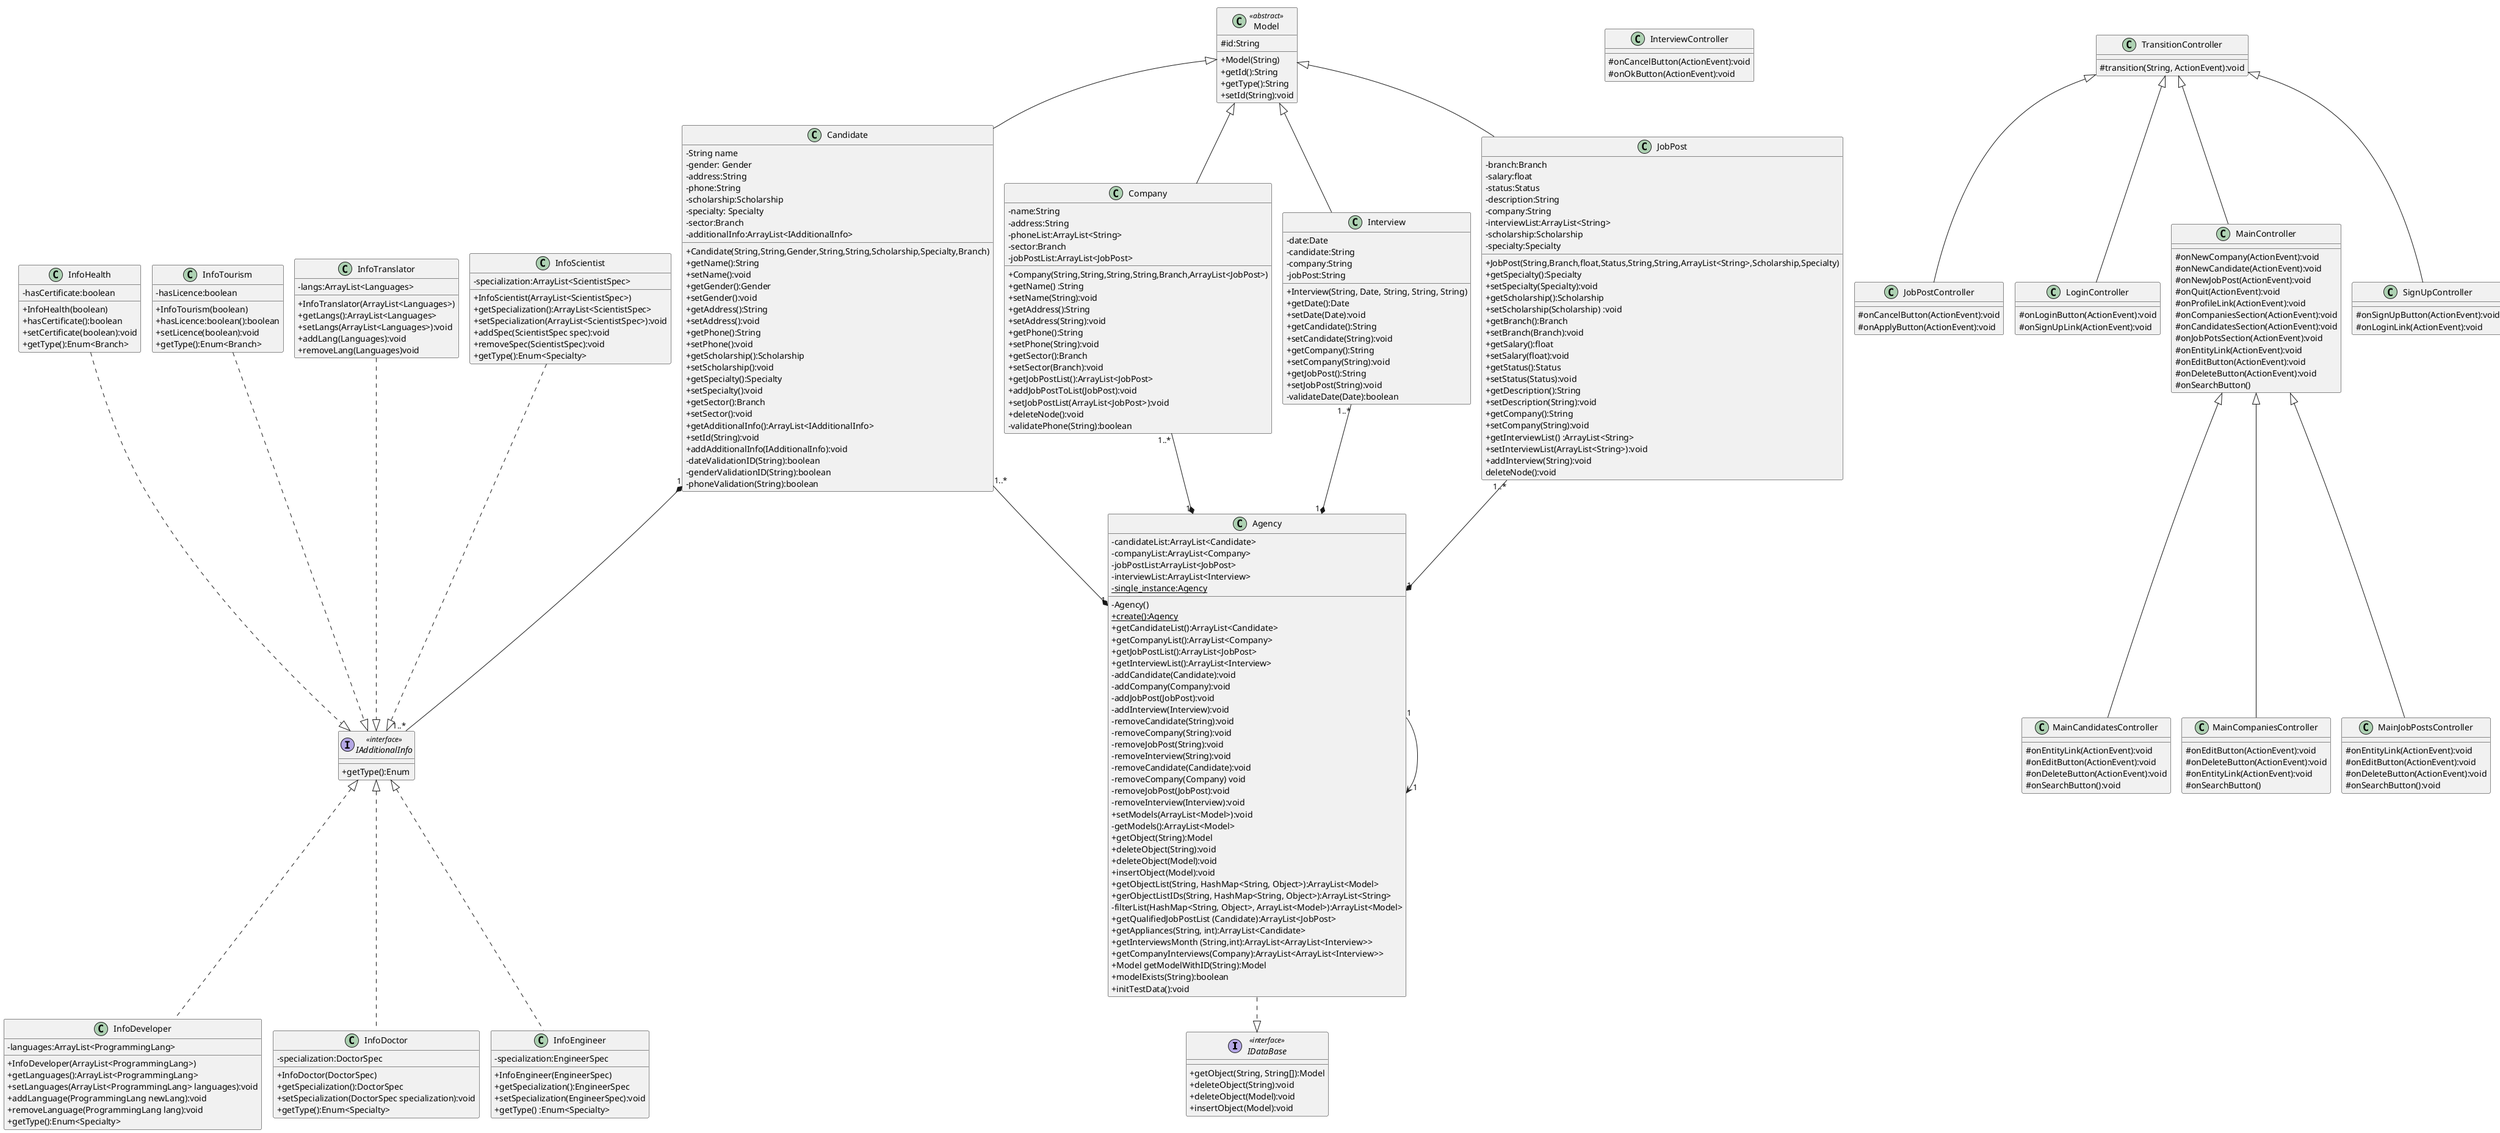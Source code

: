 @startuml
skinparam classAttributeIconSize 0
!pragma layout smetana

interface IDataBase<<interface>>{
    +getObject(String, String[]):Model
    +deleteObject(String):void
    +deleteObject(Model):void
    +insertObject(Model):void

}
interface IAdditionalInfo <<interface>>{
    +getType():Enum
}

Agency ..|> IDataBase
class Agency {
    - candidateList:ArrayList<Candidate>
    - companyList:ArrayList<Company>
    - jobPostList:ArrayList<JobPost>
    - interviewList:ArrayList<Interview>
    - {static}single_instance:Agency
    - Agency()
    + {static}create():Agency
    + getCandidateList():ArrayList<Candidate>
    + getCompanyList():ArrayList<Company>
    + getJobPostList():ArrayList<JobPost>
    + getInterviewList():ArrayList<Interview>
    - addCandidate(Candidate):void
    - addCompany(Company):void
    - addJobPost(JobPost):void
    - addInterview(Interview):void
    - removeCandidate(String):void
    - removeCompany(String):void
    - removeJobPost(String):void
    - removeInterview(String):void
    - removeCandidate(Candidate):void
    - removeCompany(Company) void
    - removeJobPost(JobPost):void
    - removeInterview(Interview):void
    + setModels(ArrayList<Model>):void
    - getModels():ArrayList<Model>
    + getObject(String):Model
    + deleteObject(String):void
    + deleteObject(Model):void
    + insertObject(Model):void
    + getObjectList(String, HashMap<String, Object>):ArrayList<Model>
    + gerObjectListIDs(String, HashMap<String, Object>):ArrayList<String>
    - filterList(HashMap<String, Object>, ArrayList<Model>):ArrayList<Model>
    + getQualifiedJobPostList (Candidate):ArrayList<JobPost>
    + getAppliances(String, int):ArrayList<Candidate>
    + getInterviewsMonth (String,int):ArrayList<ArrayList<Interview>>
    + getCompanyInterviews(Company):ArrayList<ArrayList<Interview>>
    + Model getModelWithID(String):Model
    + modelExists(String):boolean
    + initTestData():void
}
class Model<<abstract>>{
    #id:String
    +Model(String)
    +getId():String
    +getType():String
    +setId(String):void
}

class Candidate extends Model{
    -String name
    -gender: Gender
    -address:String
    -phone:String
    -scholarship:Scholarship
    -specialty: Specialty
    -sector:Branch
    -additionalInfo:ArrayList<IAdditionalInfo>
    +Candidate(String,String,Gender,String,String,Scholarship,Specialty,Branch)
    +getName():String
    +setName():void
    +getGender():Gender
    +setGender():void
    +getAddress():String
    +setAddress():void
    +getPhone():String
    +setPhone():void
    +getScholarship():Scholarship
    +setScholarship():void
    +getSpecialty():Specialty
    +setSpecialty():void
    +getSector():Branch
    +setSector():void
    +getAdditionalInfo():ArrayList<IAdditionalInfo>
    +setId(String):void
    + addAdditionalInfo(IAdditionalInfo):void
    -dateValidationID(String):boolean
    -genderValidationID(String):boolean
    -phoneValidation(String):boolean
}

class Company extends Model{
    -name:String
    -address:String
    -phoneList:ArrayList<String>
    -sector:Branch
    -jobPostList:ArrayList<JobPost>
    +Company(String,String,String,String,Branch,ArrayList<JobPost>)
    +getName() :String
    +setName(String):void
    +getAddress():String
    +setAddress(String):void
    +getPhone():String
    +setPhone(String):void
    +getSector():Branch
    +setSector(Branch):void
    +getJobPostList():ArrayList<JobPost>
    +addJobPostToList(JobPost):void
    +setJobPostList(ArrayList<JobPost>):void
    +deleteNode():void
    -validatePhone(String):boolean
}


class Interview extends Model{
    -date:Date
    -candidate:String
    -company:String
    -jobPost:String
    +Interview(String, Date, String, String, String)
    +getDate():Date
    +setDate(Date):void
    +getCandidate():String
    +setCandidate(String):void
    +getCompany():String
    +setCompany(String):void
    +getJobPost():String
    +setJobPost(String):void
    -validateDate(Date):boolean
}

class JobPost extends Model{
    -branch:Branch
    -salary:float
    -status:Status
    -description:String
    -company:String
    -interviewList:ArrayList<String>
    -scholarship:Scholarship
    -specialty:Specialty
    +JobPost(String,Branch,float,Status,String,String,ArrayList<String>,Scholarship,Specialty)
    +getSpecialty():Specialty
    +setSpecialty(Specialty):void
    +getScholarship():Scholarship
    +setScholarship(Scholarship) :void
    +getBranch():Branch
    +setBranch(Branch):void
    +getSalary():float
    +setSalary(float):void
    +getStatus():Status
    +setStatus(Status):void
    +getDescription():String
    +setDescription(String):void
    +getCompany():String
    +setCompany(String):void
    +getInterviewList() :ArrayList<String>
    +setInterviewList(ArrayList<String>):void
    +addInterview(String):void
    deleteNode():void
}

class InfoDeveloper implements IAdditionalInfo{
    -languages:ArrayList<ProgrammingLang>
    +InfoDeveloper(ArrayList<ProgrammingLang>)
    +getLanguages():ArrayList<ProgrammingLang>
    +setLanguages(ArrayList<ProgrammingLang> languages):void
    +addLanguage(ProgrammingLang newLang):void
    +removeLanguage(ProgrammingLang lang):void
    +getType():Enum<Specialty>
}

class InfoDoctor implements IAdditionalInfo{
    -specialization:DoctorSpec
    +InfoDoctor(DoctorSpec)
    +getSpecialization():DoctorSpec
    +setSpecialization(DoctorSpec specialization):void
    +getType():Enum<Specialty>
}

class InfoEngineer implements IAdditionalInfo{
    -specialization:EngineerSpec
    +InfoEngineer(EngineerSpec)
    +getSpecialization():EngineerSpec
    +setSpecialization(EngineerSpec):void
    +getType() :Enum<Specialty>
}

class InfoHealth{
    -hasCertificate:boolean
    +InfoHealth(boolean)
    +hasCertificate():boolean
    +setCertificate(boolean):void
    +getType():Enum<Branch>
}
class InfoTourism{
    -hasLicence:boolean
    +InfoTourism(boolean)
    +hasLicence:boolean():boolean
    +setLicence(boolean):void
    +getType():Enum<Branch>
}

class InfoTranslator{
    -langs:ArrayList<Languages>
    +InfoTranslator(ArrayList<Languages>)
    +getLangs():ArrayList<Languages>
    +setLangs(ArrayList<Languages>):void
    +addLang(Languages):void
    +removeLang(Languages)void
}

class InfoScientist{
    -specialization:ArrayList<ScientistSpec>
    +InfoScientist(ArrayList<ScientistSpec>)
    +getSpecialization():ArrayList<ScientistSpec>
    +setSpecialization(ArrayList<ScientistSpec>):void
    +addSpec(ScientistSpec spec):void
    +removeSpec(ScientistSpec):void
    +getType():Enum<Specialty>
}

class InterviewController {
    #onCancelButton(ActionEvent):void
    #onOkButton(ActionEvent):void
}

class JobPostController extends TransitionController{
    #onCancelButton(ActionEvent):void
    #onApplyButton(ActionEvent):void
}

class LoginController extends TransitionController {
    #onLoginButton(ActionEvent):void
    #onSignUpLink(ActionEvent):void
}

class MainCandidatesController extends MainController {
    #onEntityLink(ActionEvent):void
    #onEditButton(ActionEvent):void
    #onDeleteButton(ActionEvent):void
    #onSearchButton():void
}

class MainCompaniesController extends  MainController{
    #onEditButton(ActionEvent):void
    #onDeleteButton(ActionEvent):void
    #onEntityLink(ActionEvent):void
    #onSearchButton()
}
class MainController extends TransitionController{
    #onNewCompany(ActionEvent):void
    #onNewCandidate(ActionEvent):void
    #onNewJobPost(ActionEvent):void
    #onQuit(ActionEvent):void
    #onProfileLink(ActionEvent):void
    #onCompaniesSection(ActionEvent):void
    #onCandidatesSection(ActionEvent):void
    #onJobPotsSection(ActionEvent):void
    #onEntityLink(ActionEvent):void
    #onEditButton(ActionEvent):void
    #onDeleteButton(ActionEvent):void
    #onSearchButton()
}

class SignUpController extends TransitionController{
    #onSignUpButton(ActionEvent):void
    #onLoginLink(ActionEvent):void
}

class MainJobPostsController extends MainController {
    #onEntityLink(ActionEvent):void
    #onEditButton(ActionEvent):void
    #onDeleteButton(ActionEvent):void
    #onSearchButton():void
}

class TransitionController {
    #transition(String, ActionEvent):void
}

Candidate"1..*" --* "1 "Agency
Company"1..*" --* "1 "Agency
JobPost"1..*" --* "1 "Agency
Interview"1..*" --* "1 "Agency

InfoHealth ..|> IAdditionalInfo
InfoScientist ..|> IAdditionalInfo
InfoTourism ..|> IAdditionalInfo
InfoTranslator ..|> IAdditionalInfo

Agency "1" --> "   1" Agency
Candidate"1" *-- "1..*"IAdditionalInfo
@enduml